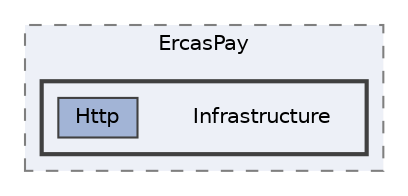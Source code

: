 digraph "/home/tomiwa/Downloads/ercaspay/ErcasPay/Infrastructure"
{
 // LATEX_PDF_SIZE
  bgcolor="transparent";
  edge [fontname=Helvetica,fontsize=10,labelfontname=Helvetica,labelfontsize=10];
  node [fontname=Helvetica,fontsize=10,shape=box,height=0.2,width=0.4];
  compound=true
  subgraph clusterdir_48f598f87d6fbb52d58761b444a869ce {
    graph [ bgcolor="#edf0f7", pencolor="grey50", label="ErcasPay", fontname=Helvetica,fontsize=10 style="filled,dashed", URL="dir_48f598f87d6fbb52d58761b444a869ce.html",tooltip=""]
  subgraph clusterdir_ab7ed3612b720d82181c5325e48b6a31 {
    graph [ bgcolor="#edf0f7", pencolor="grey25", label="", fontname=Helvetica,fontsize=10 style="filled,bold", URL="dir_ab7ed3612b720d82181c5325e48b6a31.html",tooltip=""]
    dir_ab7ed3612b720d82181c5325e48b6a31 [shape=plaintext, label="Infrastructure"];
  dir_92976b40816a31d8a12dcde9d8a67ab0 [label="Http", fillcolor="#a2b4d6", color="grey25", style="filled", URL="dir_92976b40816a31d8a12dcde9d8a67ab0.html",tooltip=""];
  }
  }
}
